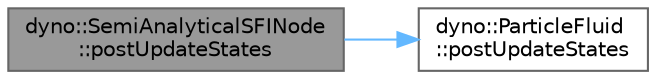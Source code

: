 digraph "dyno::SemiAnalyticalSFINode::postUpdateStates"
{
 // LATEX_PDF_SIZE
  bgcolor="transparent";
  edge [fontname=Helvetica,fontsize=10,labelfontname=Helvetica,labelfontsize=10];
  node [fontname=Helvetica,fontsize=10,shape=box,height=0.2,width=0.4];
  rankdir="LR";
  Node1 [id="Node000001",label="dyno::SemiAnalyticalSFINode\l::postUpdateStates",height=0.2,width=0.4,color="gray40", fillcolor="grey60", style="filled", fontcolor="black",tooltip=" "];
  Node1 -> Node2 [id="edge1_Node000001_Node000002",color="steelblue1",style="solid",tooltip=" "];
  Node2 [id="Node000002",label="dyno::ParticleFluid\l::postUpdateStates",height=0.2,width=0.4,color="grey40", fillcolor="white", style="filled",URL="$classdyno_1_1_particle_fluid.html#a6250ec9cb576fa30f70484880555851d",tooltip=" "];
}
